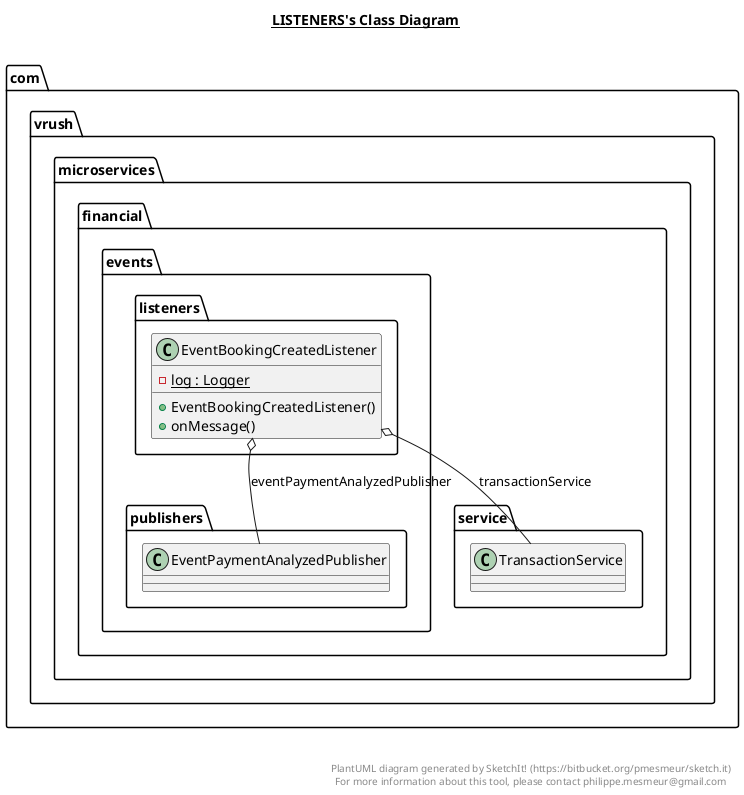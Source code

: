 @startuml

title __LISTENERS's Class Diagram__\n

  namespace com.vrush.microservices.financial {
    namespace events.listeners {
      class com.vrush.microservices.financial.events.listeners.EventBookingCreatedListener {
          {static} - log : Logger
          + EventBookingCreatedListener()
          + onMessage()
      }
    }
  }
  

  com.vrush.microservices.financial.events.listeners.EventBookingCreatedListener o-- com.vrush.microservices.financial.events.publishers.EventPaymentAnalyzedPublisher : eventPaymentAnalyzedPublisher
  com.vrush.microservices.financial.events.listeners.EventBookingCreatedListener o-- com.vrush.microservices.financial.service.TransactionService : transactionService


right footer


PlantUML diagram generated by SketchIt! (https://bitbucket.org/pmesmeur/sketch.it)
For more information about this tool, please contact philippe.mesmeur@gmail.com
endfooter

@enduml
